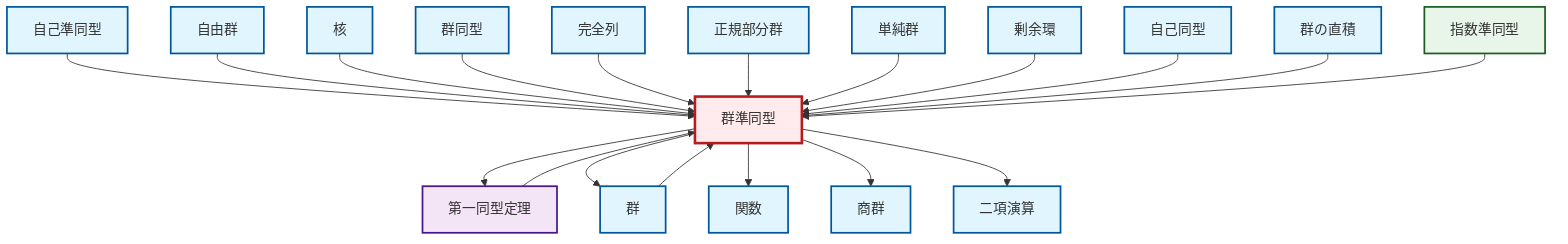 graph TD
    classDef definition fill:#e1f5fe,stroke:#01579b,stroke-width:2px
    classDef theorem fill:#f3e5f5,stroke:#4a148c,stroke-width:2px
    classDef axiom fill:#fff3e0,stroke:#e65100,stroke-width:2px
    classDef example fill:#e8f5e9,stroke:#1b5e20,stroke-width:2px
    classDef current fill:#ffebee,stroke:#b71c1c,stroke-width:3px
    def-quotient-group["商群"]:::definition
    def-kernel["核"]:::definition
    def-normal-subgroup["正規部分群"]:::definition
    def-quotient-ring["剰余環"]:::definition
    def-simple-group["単純群"]:::definition
    def-isomorphism["群同型"]:::definition
    def-free-group["自由群"]:::definition
    def-automorphism["自己同型"]:::definition
    def-exact-sequence["完全列"]:::definition
    def-homomorphism["群準同型"]:::definition
    def-binary-operation["二項演算"]:::definition
    def-function["関数"]:::definition
    thm-first-isomorphism["第一同型定理"]:::theorem
    def-endomorphism["自己準同型"]:::definition
    def-group["群"]:::definition
    ex-exponential-homomorphism["指数準同型"]:::example
    def-direct-product["群の直積"]:::definition
    def-homomorphism --> thm-first-isomorphism
    def-endomorphism --> def-homomorphism
    def-homomorphism --> def-group
    def-free-group --> def-homomorphism
    def-kernel --> def-homomorphism
    def-isomorphism --> def-homomorphism
    def-group --> def-homomorphism
    def-exact-sequence --> def-homomorphism
    def-normal-subgroup --> def-homomorphism
    def-simple-group --> def-homomorphism
    def-homomorphism --> def-function
    thm-first-isomorphism --> def-homomorphism
    def-quotient-ring --> def-homomorphism
    def-homomorphism --> def-quotient-group
    def-automorphism --> def-homomorphism
    def-direct-product --> def-homomorphism
    def-homomorphism --> def-binary-operation
    ex-exponential-homomorphism --> def-homomorphism
    class def-homomorphism current